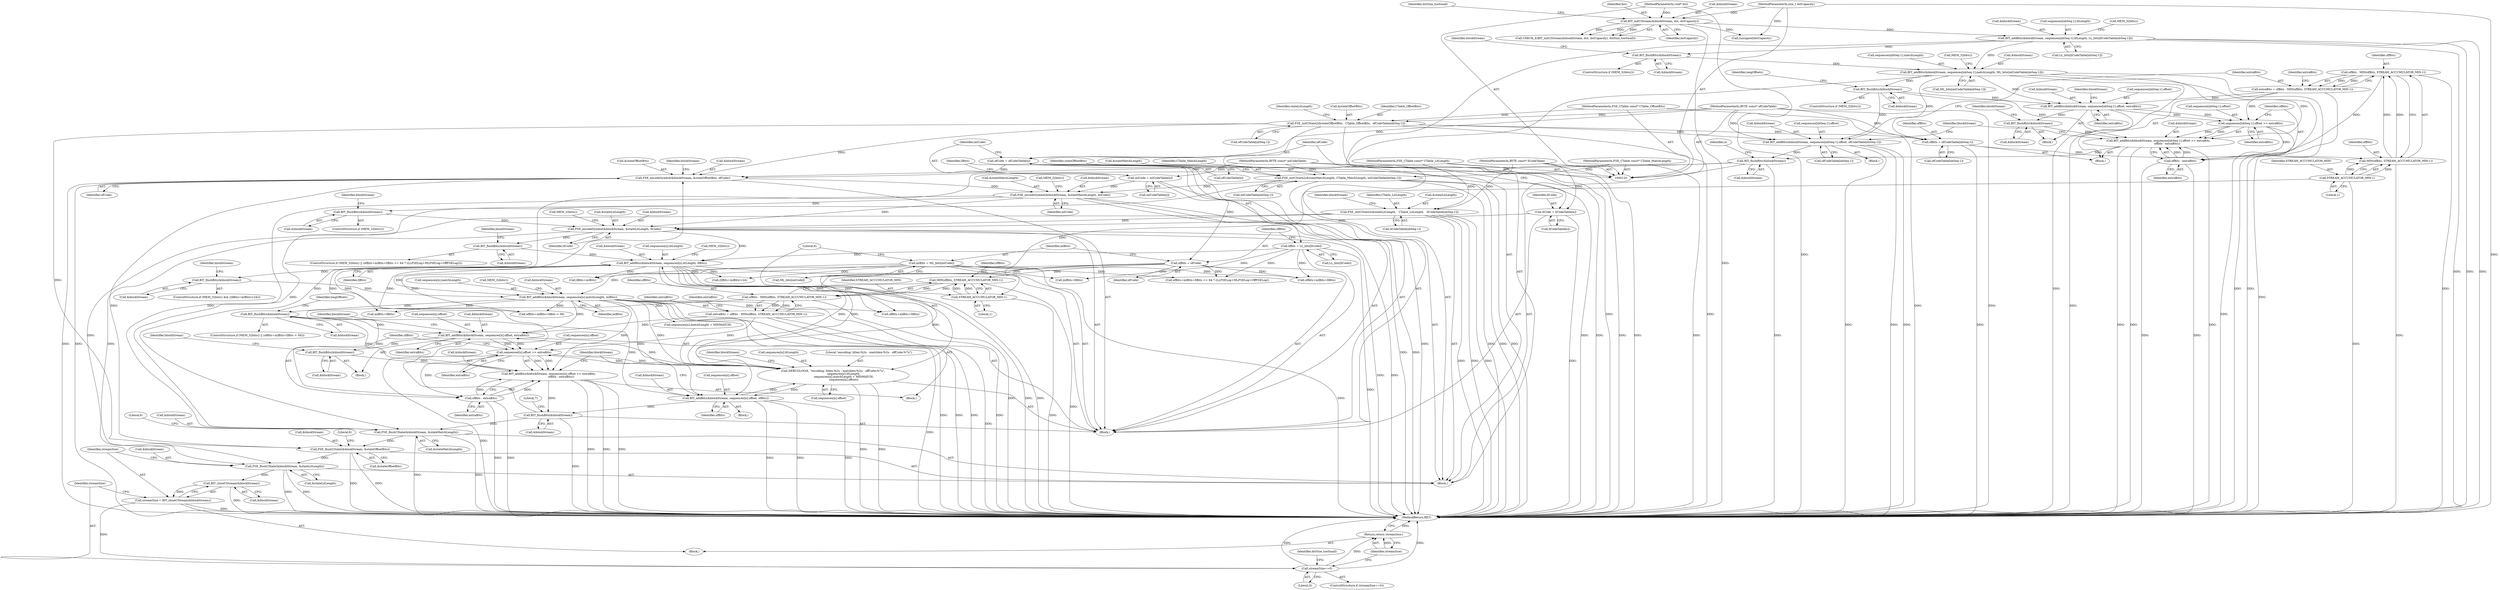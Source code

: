 digraph "0_zstd_3e5cdf1b6a85843e991d7d10f6a2567c15580da0_2@API" {
"1000561" [label="(Call,BIT_closeCStream(&blockStream))"];
"1000552" [label="(Call,FSE_flushCState(&blockStream, &stateLitLength))"];
"1000541" [label="(Call,FSE_flushCState(&blockStream, &stateOffsetBits))"];
"1000530" [label="(Call,FSE_flushCState(&blockStream, &stateMatchLength))"];
"1000300" [label="(Call,BIT_flushBits(&blockStream))"];
"1000285" [label="(Call,BIT_addBits(&blockStream, sequences[nbSeq-1].offset, ofCodeTable[nbSeq-1]))"];
"1000208" [label="(Call,BIT_addBits(&blockStream, sequences[nbSeq-1].matchLength, ML_bits[mlCodeTable[nbSeq-1]]))"];
"1000186" [label="(Call,BIT_addBits(&blockStream, sequences[nbSeq-1].litLength, LL_bits[llCodeTable[nbSeq-1]]))"];
"1000138" [label="(Call,BIT_initCStream(&blockStream, dst, dstCapacity))"];
"1000121" [label="(MethodParameterIn,void* dst)"];
"1000122" [label="(MethodParameterIn,size_t dstCapacity)"];
"1000205" [label="(Call,BIT_flushBits(&blockStream))"];
"1000227" [label="(Call,BIT_flushBits(&blockStream))"];
"1000168" [label="(Call,FSE_initCState2(&stateOffsetBits,  CTable_OffsetBits,  ofCodeTable[nbSeq-1]))"];
"1000125" [label="(MethodParameterIn,FSE_CTable const* CTable_OffsetBits)"];
"1000126" [label="(MethodParameterIn,BYTE const* ofCodeTable)"];
"1000268" [label="(Call,BIT_addBits(&blockStream, sequences[nbSeq-1].offset >> extraBits,\n                    ofBits - extraBits))"];
"1000265" [label="(Call,BIT_flushBits(&blockStream))"];
"1000254" [label="(Call,BIT_addBits(&blockStream, sequences[nbSeq-1].offset, extraBits))"];
"1000242" [label="(Call,extraBits = ofBits - MIN(ofBits, STREAM_ACCUMULATOR_MIN-1))"];
"1000244" [label="(Call,ofBits - MIN(ofBits, STREAM_ACCUMULATOR_MIN-1))"];
"1000246" [label="(Call,MIN(ofBits, STREAM_ACCUMULATOR_MIN-1))"];
"1000234" [label="(Call,ofBits = ofCodeTable[nbSeq-1])"];
"1000248" [label="(Call,STREAM_ACCUMULATOR_MIN-1)"];
"1000271" [label="(Call,sequences[nbSeq-1].offset >> extraBits)"];
"1000280" [label="(Call,ofBits - extraBits)"];
"1000509" [label="(Call,BIT_flushBits(&blockStream))"];
"1000485" [label="(Call,BIT_addBits(&blockStream, sequences[n].offset >> extraBits,\n                            ofBits - extraBits))"];
"1000454" [label="(Call,BIT_flushBits(&blockStream))"];
"1000435" [label="(Call,BIT_addBits(&blockStream, sequences[n].matchLength, mlBits))"];
"1000415" [label="(Call,BIT_addBits(&blockStream, sequences[n].litLength, llBits))"];
"1000388" [label="(Call,FSE_encodeSymbol(&blockStream, &stateLitLength, llCode))"];
"1000377" [label="(Call,FSE_encodeSymbol(&blockStream, &stateMatchLength, mlCode))"];
"1000371" [label="(Call,FSE_encodeSymbol(&blockStream, &stateOffsetBits, ofCode))"];
"1000324" [label="(Call,ofCode = ofCodeTable[n])"];
"1000159" [label="(Call,FSE_initCState2(&stateMatchLength, CTable_MatchLength, mlCodeTable[nbSeq-1]))"];
"1000123" [label="(MethodParameterIn,FSE_CTable const* CTable_MatchLength)"];
"1000124" [label="(MethodParameterIn,BYTE const* mlCodeTable)"];
"1000330" [label="(Call,mlCode = mlCodeTable[n])"];
"1000385" [label="(Call,BIT_flushBits(&blockStream))"];
"1000177" [label="(Call,FSE_initCState2(&stateLitLength,   CTable_LitLength,   llCodeTable[nbSeq-1]))"];
"1000127" [label="(MethodParameterIn,FSE_CTable const* CTable_LitLength)"];
"1000128" [label="(MethodParameterIn,BYTE const* llCodeTable)"];
"1000318" [label="(Call,llCode = llCodeTable[n])"];
"1000412" [label="(Call,BIT_flushBits(&blockStream))"];
"1000351" [label="(Call,DEBUGLOG(6, \"encoding: litlen:%2u - matchlen:%2u - offCode:%7u\",\n                        sequences[n].litLength,\n                        sequences[n].matchLength + MINMATCH,\n                        sequences[n].offset))"];
"1000488" [label="(Call,sequences[n].offset >> extraBits)"];
"1000473" [label="(Call,BIT_addBits(&blockStream, sequences[n].offset, extraBits))"];
"1000461" [label="(Call,extraBits = ofBits - MIN(ofBits, STREAM_ACCUMULATOR_MIN-1))"];
"1000463" [label="(Call,ofBits - MIN(ofBits, STREAM_ACCUMULATOR_MIN-1))"];
"1000465" [label="(Call,MIN(ofBits, STREAM_ACCUMULATOR_MIN-1))"];
"1000342" [label="(Call,ofBits = ofCode)"];
"1000467" [label="(Call,STREAM_ACCUMULATOR_MIN-1)"];
"1000500" [label="(Call,BIT_addBits(&blockStream, sequences[n].offset, ofBits))"];
"1000336" [label="(Call,llBits = LL_bits[llCode])"];
"1000432" [label="(Call,BIT_flushBits(&blockStream))"];
"1000346" [label="(Call,mlBits = ML_bits[mlCode])"];
"1000482" [label="(Call,BIT_flushBits(&blockStream))"];
"1000495" [label="(Call,ofBits - extraBits)"];
"1000559" [label="(Call,streamSize = BIT_closeCStream(&blockStream))"];
"1000565" [label="(Call,streamSize==0)"];
"1000571" [label="(Return,return streamSize;)"];
"1000285" [label="(Call,BIT_addBits(&blockStream, sequences[nbSeq-1].offset, ofCodeTable[nbSeq-1]))"];
"1000206" [label="(Call,&blockStream)"];
"1000347" [label="(Identifier,mlBits)"];
"1000389" [label="(Call,&blockStream)"];
"1000386" [label="(Call,&blockStream)"];
"1000378" [label="(Call,&blockStream)"];
"1000359" [label="(Call,sequences[n].matchLength + MINMATCH)"];
"1000560" [label="(Identifier,streamSize)"];
"1000555" [label="(Call,&stateLitLength)"];
"1000286" [label="(Call,&blockStream)"];
"1000244" [label="(Call,ofBits - MIN(ofBits, STREAM_ACCUMULATOR_MIN-1))"];
"1000139" [label="(Call,&blockStream)"];
"1000332" [label="(Call,mlCodeTable[n])"];
"1000177" [label="(Call,FSE_initCState2(&stateLitLength,   CTable_LitLength,   llCodeTable[nbSeq-1]))"];
"1000444" [label="(ControlStructure,if (MEM_32bits() || (ofBits+mlBits+llBits > 56)))"];
"1000254" [label="(Call,BIT_addBits(&blockStream, sequences[nbSeq-1].offset, extraBits))"];
"1000466" [label="(Identifier,ofBits)"];
"1000257" [label="(Call,sequences[nbSeq-1].offset)"];
"1000228" [label="(Call,&blockStream)"];
"1000231" [label="(Identifier,longOffsets)"];
"1000400" [label="(Call,mlBits+llBits)"];
"1000279" [label="(Identifier,extraBits)"];
"1000127" [label="(MethodParameterIn,FSE_CTable const* CTable_LitLength)"];
"1000235" [label="(Identifier,ofBits)"];
"1000171" [label="(Identifier,CTable_OffsetBits)"];
"1000467" [label="(Call,STREAM_ACCUMULATOR_MIN-1)"];
"1000567" [label="(Literal,0)"];
"1000503" [label="(Call,sequences[n].offset)"];
"1000269" [label="(Call,&blockStream)"];
"1000246" [label="(Call,MIN(ofBits, STREAM_ACCUMULATOR_MIN-1))"];
"1000428" [label="(Call,llBits+mlBits)"];
"1000488" [label="(Call,sequences[n].offset >> extraBits)"];
"1000255" [label="(Call,&blockStream)"];
"1000281" [label="(Identifier,ofBits)"];
"1000380" [label="(Call,&stateMatchLength)"];
"1000472" [label="(Block,)"];
"1000188" [label="(Identifier,blockStream)"];
"1000468" [label="(Identifier,STREAM_ACCUMULATOR_MIN)"];
"1000413" [label="(Call,&blockStream)"];
"1000143" [label="(Identifier,dstSize_tooSmall)"];
"1000324" [label="(Call,ofCode = ofCodeTable[n])"];
"1000433" [label="(Call,&blockStream)"];
"1000565" [label="(Call,streamSize==0)"];
"1000541" [label="(Call,FSE_flushCState(&blockStream, &stateOffsetBits))"];
"1000266" [label="(Call,&blockStream)"];
"1000205" [label="(Call,BIT_flushBits(&blockStream))"];
"1000489" [label="(Call,sequences[n].offset)"];
"1000159" [label="(Call,FSE_initCState2(&stateMatchLength, CTable_MatchLength, mlCodeTable[nbSeq-1]))"];
"1000396" [label="(Call,MEM_32bits())"];
"1000377" [label="(Call,FSE_encodeSymbol(&blockStream, &stateMatchLength, mlCode))"];
"1000288" [label="(Call,sequences[nbSeq-1].offset)"];
"1000208" [label="(Call,BIT_addBits(&blockStream, sequences[nbSeq-1].matchLength, ML_bits[mlCodeTable[nbSeq-1]]))"];
"1000384" [label="(Call,MEM_32bits())"];
"1000376" [label="(Identifier,ofCode)"];
"1000374" [label="(Call,&stateOffsetBits)"];
"1000557" [label="(Block,)"];
"1000536" [label="(Literal,6)"];
"1000196" [label="(Call,LL_bits[llCodeTable[nbSeq-1]])"];
"1000463" [label="(Call,ofBits - MIN(ofBits, STREAM_ACCUMULATOR_MIN-1))"];
"1000373" [label="(Identifier,blockStream)"];
"1000301" [label="(Call,&blockStream)"];
"1000511" [label="(Identifier,blockStream)"];
"1000461" [label="(Call,extraBits = ofBits - MIN(ofBits, STREAM_ACCUMULATOR_MIN-1))"];
"1000385" [label="(Call,BIT_flushBits(&blockStream))"];
"1000218" [label="(Call,ML_bits[mlCodeTable[nbSeq-1]])"];
"1000432" [label="(Call,BIT_flushBits(&blockStream))"];
"1000448" [label="(Call,ofBits+mlBits+llBits)"];
"1000172" [label="(Call,ofCodeTable[nbSeq-1])"];
"1000450" [label="(Call,mlBits+llBits)"];
"1000330" [label="(Call,mlCode = mlCodeTable[n])"];
"1000302" [label="(Identifier,blockStream)"];
"1000156" [label="(Call,(unsigned)dstCapacity)"];
"1000544" [label="(Call,&stateOffsetBits)"];
"1000204" [label="(Call,MEM_32bits())"];
"1000170" [label="(Identifier,stateOffsetBits)"];
"1000236" [label="(Call,ofCodeTable[nbSeq-1])"];
"1000137" [label="(Call,CHECK_E(BIT_initCStream(&blockStream, dst, dstCapacity), dstSize_tooSmall))"];
"1000336" [label="(Call,llBits = LL_bits[llCode])"];
"1000264" [label="(Identifier,extraBits)"];
"1000469" [label="(Literal,1)"];
"1000348" [label="(Call,ML_bits[mlCode])"];
"1000531" [label="(Call,&blockStream)"];
"1000510" [label="(Call,&blockStream)"];
"1000121" [label="(MethodParameterIn,void* dst)"];
"1000486" [label="(Call,&blockStream)"];
"1000447" [label="(Call,ofBits+mlBits+llBits > 56)"];
"1000132" [label="(Block,)"];
"1000300" [label="(Call,BIT_flushBits(&blockStream))"];
"1000211" [label="(Call,sequences[nbSeq-1].matchLength)"];
"1000180" [label="(Identifier,CTable_LitLength)"];
"1000418" [label="(Call,sequences[n].litLength)"];
"1000141" [label="(Identifier,dst)"];
"1000250" [label="(Literal,1)"];
"1000485" [label="(Call,BIT_addBits(&blockStream, sequences[n].offset >> extraBits,\n                            ofBits - extraBits))"];
"1000412" [label="(Call,BIT_flushBits(&blockStream))"];
"1000168" [label="(Call,FSE_initCState2(&stateOffsetBits,  CTable_OffsetBits,  ofCodeTable[nbSeq-1]))"];
"1000245" [label="(Identifier,ofBits)"];
"1000495" [label="(Call,ofBits - extraBits)"];
"1000382" [label="(Identifier,mlCode)"];
"1000513" [label="(Literal,7)"];
"1000487" [label="(Identifier,blockStream)"];
"1000390" [label="(Identifier,blockStream)"];
"1000459" [label="(Block,)"];
"1000122" [label="(MethodParameterIn,size_t dstCapacity)"];
"1000354" [label="(Call,sequences[n].litLength)"];
"1000427" [label="(Call,(llBits+mlBits)>24)"];
"1000397" [label="(Call,ofBits+mlBits+llBits >= 64-7-(LLFSELog+MLFSELog+OffFSELog))"];
"1000179" [label="(Identifier,stateLitLength)"];
"1000343" [label="(Identifier,ofBits)"];
"1000265" [label="(Call,BIT_flushBits(&blockStream))"];
"1000415" [label="(Call,BIT_addBits(&blockStream, sequences[n].litLength, llBits))"];
"1000331" [label="(Identifier,mlCode)"];
"1000553" [label="(Call,&blockStream)"];
"1000464" [label="(Identifier,ofBits)"];
"1000271" [label="(Call,sequences[nbSeq-1].offset >> extraBits)"];
"1000496" [label="(Identifier,ofBits)"];
"1000497" [label="(Identifier,extraBits)"];
"1000307" [label="(Identifier,n)"];
"1000446" [label="(Call,MEM_32bits())"];
"1000344" [label="(Identifier,ofCode)"];
"1000284" [label="(Block,)"];
"1000248" [label="(Call,STREAM_ACCUMULATOR_MIN-1)"];
"1000508" [label="(Identifier,ofBits)"];
"1000533" [label="(Call,&stateMatchLength)"];
"1000436" [label="(Call,&blockStream)"];
"1000559" [label="(Call,streamSize = BIT_closeCStream(&blockStream))"];
"1000226" [label="(Call,MEM_32bits())"];
"1000481" [label="(Identifier,extraBits)"];
"1000484" [label="(Identifier,blockStream)"];
"1000398" [label="(Call,ofBits+mlBits+llBits)"];
"1000435" [label="(Call,BIT_addBits(&blockStream, sequences[n].matchLength, mlBits))"];
"1000319" [label="(Identifier,llCode)"];
"1000203" [label="(ControlStructure,if (MEM_32bits()))"];
"1000232" [label="(Block,)"];
"1000443" [label="(Identifier,mlBits)"];
"1000337" [label="(Identifier,llBits)"];
"1000225" [label="(ControlStructure,if (MEM_32bits()))"];
"1000499" [label="(Block,)"];
"1000187" [label="(Call,&blockStream)"];
"1000391" [label="(Call,&stateLitLength)"];
"1000267" [label="(Identifier,blockStream)"];
"1000280" [label="(Call,ofBits - extraBits)"];
"1000316" [label="(Block,)"];
"1000270" [label="(Identifier,blockStream)"];
"1000123" [label="(MethodParameterIn,FSE_CTable const* CTable_MatchLength)"];
"1000272" [label="(Call,sequences[nbSeq-1].offset)"];
"1000160" [label="(Call,&stateMatchLength)"];
"1000189" [label="(Call,sequences[nbSeq-1].litLength)"];
"1000247" [label="(Identifier,ofBits)"];
"1000169" [label="(Call,&stateOffsetBits)"];
"1000325" [label="(Identifier,ofCode)"];
"1000242" [label="(Call,extraBits = ofBits - MIN(ofBits, STREAM_ACCUMULATOR_MIN-1))"];
"1000366" [label="(Call,sequences[n].offset)"];
"1000501" [label="(Call,&blockStream)"];
"1000383" [label="(ControlStructure,if (MEM_32bits()))"];
"1000552" [label="(Call,FSE_flushCState(&blockStream, &stateLitLength))"];
"1000424" [label="(ControlStructure,if (MEM_32bits() && ((llBits+mlBits)>24)))"];
"1000138" [label="(Call,BIT_initCStream(&blockStream, dst, dstCapacity))"];
"1000438" [label="(Call,sequences[n].matchLength)"];
"1000126" [label="(MethodParameterIn,BYTE const* ofCodeTable)"];
"1000268" [label="(Call,BIT_addBits(&blockStream, sequences[nbSeq-1].offset >> extraBits,\n                    ofBits - extraBits))"];
"1000252" [label="(Identifier,extraBits)"];
"1000282" [label="(Identifier,extraBits)"];
"1000494" [label="(Identifier,extraBits)"];
"1000458" [label="(Identifier,longOffsets)"];
"1000462" [label="(Identifier,extraBits)"];
"1000186" [label="(Call,BIT_addBits(&blockStream, sequences[nbSeq-1].litLength, LL_bits[llCodeTable[nbSeq-1]]))"];
"1000542" [label="(Call,&blockStream)"];
"1000547" [label="(Literal,6)"];
"1000379" [label="(Identifier,blockStream)"];
"1000509" [label="(Call,BIT_flushBits(&blockStream))"];
"1000210" [label="(Identifier,blockStream)"];
"1000465" [label="(Call,MIN(ofBits, STREAM_ACCUMULATOR_MIN-1))"];
"1000353" [label="(Literal,\"encoding: litlen:%2u - matchlen:%2u - offCode:%7u\")"];
"1000371" [label="(Call,FSE_encodeSymbol(&blockStream, &stateOffsetBits, ofCode))"];
"1000125" [label="(MethodParameterIn,FSE_CTable const* CTable_OffsetBits)"];
"1000561" [label="(Call,BIT_closeCStream(&blockStream))"];
"1000564" [label="(ControlStructure,if (streamSize==0))"];
"1000163" [label="(Call,mlCodeTable[nbSeq-1])"];
"1000454" [label="(Call,BIT_flushBits(&blockStream))"];
"1000417" [label="(Identifier,blockStream)"];
"1000338" [label="(Call,LL_bits[llCode])"];
"1000393" [label="(Identifier,llCode)"];
"1000124" [label="(MethodParameterIn,BYTE const* mlCodeTable)"];
"1000562" [label="(Call,&blockStream)"];
"1000209" [label="(Call,&blockStream)"];
"1000423" [label="(Identifier,llBits)"];
"1000476" [label="(Call,sequences[n].offset)"];
"1000372" [label="(Call,&blockStream)"];
"1000426" [label="(Call,MEM_32bits())"];
"1000437" [label="(Identifier,blockStream)"];
"1000570" [label="(Identifier,dstSize_tooSmall)"];
"1000530" [label="(Call,FSE_flushCState(&blockStream, &stateMatchLength))"];
"1000572" [label="(Identifier,streamSize)"];
"1000234" [label="(Call,ofBits = ofCodeTable[nbSeq-1])"];
"1000320" [label="(Call,llCodeTable[n])"];
"1000482" [label="(Call,BIT_flushBits(&blockStream))"];
"1000128" [label="(MethodParameterIn,BYTE const* llCodeTable)"];
"1000142" [label="(Identifier,dstCapacity)"];
"1000473" [label="(Call,BIT_addBits(&blockStream, sequences[n].offset, extraBits))"];
"1000483" [label="(Call,&blockStream)"];
"1000342" [label="(Call,ofBits = ofCode)"];
"1000181" [label="(Call,llCodeTable[nbSeq-1])"];
"1000346" [label="(Call,mlBits = ML_bits[mlCode])"];
"1000566" [label="(Identifier,streamSize)"];
"1000571" [label="(Return,return streamSize;)"];
"1000243" [label="(Identifier,extraBits)"];
"1000326" [label="(Call,ofCodeTable[n])"];
"1000388" [label="(Call,FSE_encodeSymbol(&blockStream, &stateLitLength, llCode))"];
"1000394" [label="(ControlStructure,if (MEM_32bits() || (ofBits+mlBits+llBits >= 64-7-(LLFSELog+MLFSELog+OffFSELog))))"];
"1000227" [label="(Call,BIT_flushBits(&blockStream))"];
"1000351" [label="(Call,DEBUGLOG(6, \"encoding: litlen:%2u - matchlen:%2u - offCode:%7u\",\n                        sequences[n].litLength,\n                        sequences[n].matchLength + MINMATCH,\n                        sequences[n].offset))"];
"1000162" [label="(Identifier,CTable_MatchLength)"];
"1000416" [label="(Call,&blockStream)"];
"1000295" [label="(Call,ofCodeTable[nbSeq-1])"];
"1000573" [label="(MethodReturn,RET)"];
"1000500" [label="(Call,BIT_addBits(&blockStream, sequences[n].offset, ofBits))"];
"1000253" [label="(Block,)"];
"1000471" [label="(Identifier,extraBits)"];
"1000318" [label="(Call,llCode = llCodeTable[n])"];
"1000178" [label="(Call,&stateLitLength)"];
"1000455" [label="(Call,&blockStream)"];
"1000474" [label="(Call,&blockStream)"];
"1000352" [label="(Literal,6)"];
"1000249" [label="(Identifier,STREAM_ACCUMULATOR_MIN)"];
"1000561" -> "1000559"  [label="AST: "];
"1000561" -> "1000562"  [label="CFG: "];
"1000562" -> "1000561"  [label="AST: "];
"1000559" -> "1000561"  [label="CFG: "];
"1000561" -> "1000573"  [label="DDG: "];
"1000561" -> "1000559"  [label="DDG: "];
"1000552" -> "1000561"  [label="DDG: "];
"1000552" -> "1000132"  [label="AST: "];
"1000552" -> "1000555"  [label="CFG: "];
"1000553" -> "1000552"  [label="AST: "];
"1000555" -> "1000552"  [label="AST: "];
"1000560" -> "1000552"  [label="CFG: "];
"1000552" -> "1000573"  [label="DDG: "];
"1000552" -> "1000573"  [label="DDG: "];
"1000541" -> "1000552"  [label="DDG: "];
"1000177" -> "1000552"  [label="DDG: "];
"1000388" -> "1000552"  [label="DDG: "];
"1000541" -> "1000132"  [label="AST: "];
"1000541" -> "1000544"  [label="CFG: "];
"1000542" -> "1000541"  [label="AST: "];
"1000544" -> "1000541"  [label="AST: "];
"1000547" -> "1000541"  [label="CFG: "];
"1000541" -> "1000573"  [label="DDG: "];
"1000541" -> "1000573"  [label="DDG: "];
"1000530" -> "1000541"  [label="DDG: "];
"1000168" -> "1000541"  [label="DDG: "];
"1000371" -> "1000541"  [label="DDG: "];
"1000530" -> "1000132"  [label="AST: "];
"1000530" -> "1000533"  [label="CFG: "];
"1000531" -> "1000530"  [label="AST: "];
"1000533" -> "1000530"  [label="AST: "];
"1000536" -> "1000530"  [label="CFG: "];
"1000530" -> "1000573"  [label="DDG: "];
"1000530" -> "1000573"  [label="DDG: "];
"1000300" -> "1000530"  [label="DDG: "];
"1000509" -> "1000530"  [label="DDG: "];
"1000159" -> "1000530"  [label="DDG: "];
"1000377" -> "1000530"  [label="DDG: "];
"1000300" -> "1000132"  [label="AST: "];
"1000300" -> "1000301"  [label="CFG: "];
"1000301" -> "1000300"  [label="AST: "];
"1000307" -> "1000300"  [label="CFG: "];
"1000300" -> "1000573"  [label="DDG: "];
"1000285" -> "1000300"  [label="DDG: "];
"1000268" -> "1000300"  [label="DDG: "];
"1000300" -> "1000371"  [label="DDG: "];
"1000285" -> "1000284"  [label="AST: "];
"1000285" -> "1000295"  [label="CFG: "];
"1000286" -> "1000285"  [label="AST: "];
"1000288" -> "1000285"  [label="AST: "];
"1000295" -> "1000285"  [label="AST: "];
"1000302" -> "1000285"  [label="CFG: "];
"1000285" -> "1000573"  [label="DDG: "];
"1000285" -> "1000573"  [label="DDG: "];
"1000285" -> "1000573"  [label="DDG: "];
"1000208" -> "1000285"  [label="DDG: "];
"1000227" -> "1000285"  [label="DDG: "];
"1000168" -> "1000285"  [label="DDG: "];
"1000126" -> "1000285"  [label="DDG: "];
"1000208" -> "1000132"  [label="AST: "];
"1000208" -> "1000218"  [label="CFG: "];
"1000209" -> "1000208"  [label="AST: "];
"1000211" -> "1000208"  [label="AST: "];
"1000218" -> "1000208"  [label="AST: "];
"1000226" -> "1000208"  [label="CFG: "];
"1000208" -> "1000573"  [label="DDG: "];
"1000208" -> "1000573"  [label="DDG: "];
"1000208" -> "1000573"  [label="DDG: "];
"1000186" -> "1000208"  [label="DDG: "];
"1000205" -> "1000208"  [label="DDG: "];
"1000208" -> "1000227"  [label="DDG: "];
"1000208" -> "1000254"  [label="DDG: "];
"1000208" -> "1000268"  [label="DDG: "];
"1000186" -> "1000132"  [label="AST: "];
"1000186" -> "1000196"  [label="CFG: "];
"1000187" -> "1000186"  [label="AST: "];
"1000189" -> "1000186"  [label="AST: "];
"1000196" -> "1000186"  [label="AST: "];
"1000204" -> "1000186"  [label="CFG: "];
"1000186" -> "1000573"  [label="DDG: "];
"1000186" -> "1000573"  [label="DDG: "];
"1000186" -> "1000573"  [label="DDG: "];
"1000138" -> "1000186"  [label="DDG: "];
"1000186" -> "1000205"  [label="DDG: "];
"1000138" -> "1000137"  [label="AST: "];
"1000138" -> "1000142"  [label="CFG: "];
"1000139" -> "1000138"  [label="AST: "];
"1000141" -> "1000138"  [label="AST: "];
"1000142" -> "1000138"  [label="AST: "];
"1000143" -> "1000138"  [label="CFG: "];
"1000138" -> "1000573"  [label="DDG: "];
"1000138" -> "1000137"  [label="DDG: "];
"1000138" -> "1000137"  [label="DDG: "];
"1000138" -> "1000137"  [label="DDG: "];
"1000121" -> "1000138"  [label="DDG: "];
"1000122" -> "1000138"  [label="DDG: "];
"1000138" -> "1000156"  [label="DDG: "];
"1000121" -> "1000120"  [label="AST: "];
"1000121" -> "1000573"  [label="DDG: "];
"1000122" -> "1000120"  [label="AST: "];
"1000122" -> "1000573"  [label="DDG: "];
"1000122" -> "1000156"  [label="DDG: "];
"1000205" -> "1000203"  [label="AST: "];
"1000205" -> "1000206"  [label="CFG: "];
"1000206" -> "1000205"  [label="AST: "];
"1000210" -> "1000205"  [label="CFG: "];
"1000227" -> "1000225"  [label="AST: "];
"1000227" -> "1000228"  [label="CFG: "];
"1000228" -> "1000227"  [label="AST: "];
"1000231" -> "1000227"  [label="CFG: "];
"1000227" -> "1000254"  [label="DDG: "];
"1000227" -> "1000268"  [label="DDG: "];
"1000168" -> "1000132"  [label="AST: "];
"1000168" -> "1000172"  [label="CFG: "];
"1000169" -> "1000168"  [label="AST: "];
"1000171" -> "1000168"  [label="AST: "];
"1000172" -> "1000168"  [label="AST: "];
"1000179" -> "1000168"  [label="CFG: "];
"1000168" -> "1000573"  [label="DDG: "];
"1000168" -> "1000573"  [label="DDG: "];
"1000125" -> "1000168"  [label="DDG: "];
"1000126" -> "1000168"  [label="DDG: "];
"1000168" -> "1000234"  [label="DDG: "];
"1000168" -> "1000371"  [label="DDG: "];
"1000125" -> "1000120"  [label="AST: "];
"1000125" -> "1000573"  [label="DDG: "];
"1000126" -> "1000120"  [label="AST: "];
"1000126" -> "1000573"  [label="DDG: "];
"1000126" -> "1000234"  [label="DDG: "];
"1000126" -> "1000324"  [label="DDG: "];
"1000268" -> "1000232"  [label="AST: "];
"1000268" -> "1000280"  [label="CFG: "];
"1000269" -> "1000268"  [label="AST: "];
"1000271" -> "1000268"  [label="AST: "];
"1000280" -> "1000268"  [label="AST: "];
"1000302" -> "1000268"  [label="CFG: "];
"1000268" -> "1000573"  [label="DDG: "];
"1000268" -> "1000573"  [label="DDG: "];
"1000268" -> "1000573"  [label="DDG: "];
"1000265" -> "1000268"  [label="DDG: "];
"1000271" -> "1000268"  [label="DDG: "];
"1000271" -> "1000268"  [label="DDG: "];
"1000280" -> "1000268"  [label="DDG: "];
"1000280" -> "1000268"  [label="DDG: "];
"1000265" -> "1000253"  [label="AST: "];
"1000265" -> "1000266"  [label="CFG: "];
"1000266" -> "1000265"  [label="AST: "];
"1000270" -> "1000265"  [label="CFG: "];
"1000254" -> "1000265"  [label="DDG: "];
"1000254" -> "1000253"  [label="AST: "];
"1000254" -> "1000264"  [label="CFG: "];
"1000255" -> "1000254"  [label="AST: "];
"1000257" -> "1000254"  [label="AST: "];
"1000264" -> "1000254"  [label="AST: "];
"1000267" -> "1000254"  [label="CFG: "];
"1000254" -> "1000573"  [label="DDG: "];
"1000242" -> "1000254"  [label="DDG: "];
"1000254" -> "1000271"  [label="DDG: "];
"1000254" -> "1000271"  [label="DDG: "];
"1000242" -> "1000232"  [label="AST: "];
"1000242" -> "1000244"  [label="CFG: "];
"1000243" -> "1000242"  [label="AST: "];
"1000244" -> "1000242"  [label="AST: "];
"1000252" -> "1000242"  [label="CFG: "];
"1000242" -> "1000573"  [label="DDG: "];
"1000244" -> "1000242"  [label="DDG: "];
"1000244" -> "1000242"  [label="DDG: "];
"1000242" -> "1000271"  [label="DDG: "];
"1000244" -> "1000246"  [label="CFG: "];
"1000245" -> "1000244"  [label="AST: "];
"1000246" -> "1000244"  [label="AST: "];
"1000244" -> "1000573"  [label="DDG: "];
"1000246" -> "1000244"  [label="DDG: "];
"1000246" -> "1000244"  [label="DDG: "];
"1000244" -> "1000280"  [label="DDG: "];
"1000246" -> "1000248"  [label="CFG: "];
"1000247" -> "1000246"  [label="AST: "];
"1000248" -> "1000246"  [label="AST: "];
"1000246" -> "1000573"  [label="DDG: "];
"1000234" -> "1000246"  [label="DDG: "];
"1000248" -> "1000246"  [label="DDG: "];
"1000248" -> "1000246"  [label="DDG: "];
"1000234" -> "1000232"  [label="AST: "];
"1000234" -> "1000236"  [label="CFG: "];
"1000235" -> "1000234"  [label="AST: "];
"1000236" -> "1000234"  [label="AST: "];
"1000243" -> "1000234"  [label="CFG: "];
"1000234" -> "1000573"  [label="DDG: "];
"1000248" -> "1000250"  [label="CFG: "];
"1000249" -> "1000248"  [label="AST: "];
"1000250" -> "1000248"  [label="AST: "];
"1000248" -> "1000573"  [label="DDG: "];
"1000248" -> "1000467"  [label="DDG: "];
"1000271" -> "1000279"  [label="CFG: "];
"1000272" -> "1000271"  [label="AST: "];
"1000279" -> "1000271"  [label="AST: "];
"1000281" -> "1000271"  [label="CFG: "];
"1000271" -> "1000573"  [label="DDG: "];
"1000271" -> "1000280"  [label="DDG: "];
"1000280" -> "1000282"  [label="CFG: "];
"1000281" -> "1000280"  [label="AST: "];
"1000282" -> "1000280"  [label="AST: "];
"1000280" -> "1000573"  [label="DDG: "];
"1000280" -> "1000573"  [label="DDG: "];
"1000509" -> "1000316"  [label="AST: "];
"1000509" -> "1000510"  [label="CFG: "];
"1000510" -> "1000509"  [label="AST: "];
"1000513" -> "1000509"  [label="CFG: "];
"1000509" -> "1000573"  [label="DDG: "];
"1000509" -> "1000371"  [label="DDG: "];
"1000485" -> "1000509"  [label="DDG: "];
"1000500" -> "1000509"  [label="DDG: "];
"1000485" -> "1000459"  [label="AST: "];
"1000485" -> "1000495"  [label="CFG: "];
"1000486" -> "1000485"  [label="AST: "];
"1000488" -> "1000485"  [label="AST: "];
"1000495" -> "1000485"  [label="AST: "];
"1000511" -> "1000485"  [label="CFG: "];
"1000485" -> "1000573"  [label="DDG: "];
"1000485" -> "1000573"  [label="DDG: "];
"1000485" -> "1000573"  [label="DDG: "];
"1000454" -> "1000485"  [label="DDG: "];
"1000435" -> "1000485"  [label="DDG: "];
"1000482" -> "1000485"  [label="DDG: "];
"1000488" -> "1000485"  [label="DDG: "];
"1000488" -> "1000485"  [label="DDG: "];
"1000495" -> "1000485"  [label="DDG: "];
"1000495" -> "1000485"  [label="DDG: "];
"1000454" -> "1000444"  [label="AST: "];
"1000454" -> "1000455"  [label="CFG: "];
"1000455" -> "1000454"  [label="AST: "];
"1000458" -> "1000454"  [label="CFG: "];
"1000435" -> "1000454"  [label="DDG: "];
"1000454" -> "1000473"  [label="DDG: "];
"1000454" -> "1000500"  [label="DDG: "];
"1000435" -> "1000316"  [label="AST: "];
"1000435" -> "1000443"  [label="CFG: "];
"1000436" -> "1000435"  [label="AST: "];
"1000438" -> "1000435"  [label="AST: "];
"1000443" -> "1000435"  [label="AST: "];
"1000446" -> "1000435"  [label="CFG: "];
"1000435" -> "1000573"  [label="DDG: "];
"1000435" -> "1000573"  [label="DDG: "];
"1000435" -> "1000573"  [label="DDG: "];
"1000435" -> "1000351"  [label="DDG: "];
"1000435" -> "1000359"  [label="DDG: "];
"1000415" -> "1000435"  [label="DDG: "];
"1000432" -> "1000435"  [label="DDG: "];
"1000346" -> "1000435"  [label="DDG: "];
"1000435" -> "1000447"  [label="DDG: "];
"1000435" -> "1000448"  [label="DDG: "];
"1000435" -> "1000450"  [label="DDG: "];
"1000435" -> "1000473"  [label="DDG: "];
"1000435" -> "1000500"  [label="DDG: "];
"1000415" -> "1000316"  [label="AST: "];
"1000415" -> "1000423"  [label="CFG: "];
"1000416" -> "1000415"  [label="AST: "];
"1000418" -> "1000415"  [label="AST: "];
"1000423" -> "1000415"  [label="AST: "];
"1000426" -> "1000415"  [label="CFG: "];
"1000415" -> "1000573"  [label="DDG: "];
"1000415" -> "1000573"  [label="DDG: "];
"1000415" -> "1000573"  [label="DDG: "];
"1000415" -> "1000351"  [label="DDG: "];
"1000388" -> "1000415"  [label="DDG: "];
"1000412" -> "1000415"  [label="DDG: "];
"1000351" -> "1000415"  [label="DDG: "];
"1000336" -> "1000415"  [label="DDG: "];
"1000415" -> "1000427"  [label="DDG: "];
"1000415" -> "1000428"  [label="DDG: "];
"1000415" -> "1000432"  [label="DDG: "];
"1000415" -> "1000447"  [label="DDG: "];
"1000415" -> "1000448"  [label="DDG: "];
"1000415" -> "1000450"  [label="DDG: "];
"1000388" -> "1000316"  [label="AST: "];
"1000388" -> "1000393"  [label="CFG: "];
"1000389" -> "1000388"  [label="AST: "];
"1000391" -> "1000388"  [label="AST: "];
"1000393" -> "1000388"  [label="AST: "];
"1000396" -> "1000388"  [label="CFG: "];
"1000388" -> "1000573"  [label="DDG: "];
"1000388" -> "1000573"  [label="DDG: "];
"1000377" -> "1000388"  [label="DDG: "];
"1000385" -> "1000388"  [label="DDG: "];
"1000177" -> "1000388"  [label="DDG: "];
"1000318" -> "1000388"  [label="DDG: "];
"1000388" -> "1000412"  [label="DDG: "];
"1000377" -> "1000316"  [label="AST: "];
"1000377" -> "1000382"  [label="CFG: "];
"1000378" -> "1000377"  [label="AST: "];
"1000380" -> "1000377"  [label="AST: "];
"1000382" -> "1000377"  [label="AST: "];
"1000384" -> "1000377"  [label="CFG: "];
"1000377" -> "1000573"  [label="DDG: "];
"1000377" -> "1000573"  [label="DDG: "];
"1000371" -> "1000377"  [label="DDG: "];
"1000159" -> "1000377"  [label="DDG: "];
"1000330" -> "1000377"  [label="DDG: "];
"1000377" -> "1000385"  [label="DDG: "];
"1000371" -> "1000316"  [label="AST: "];
"1000371" -> "1000376"  [label="CFG: "];
"1000372" -> "1000371"  [label="AST: "];
"1000374" -> "1000371"  [label="AST: "];
"1000376" -> "1000371"  [label="AST: "];
"1000379" -> "1000371"  [label="CFG: "];
"1000371" -> "1000573"  [label="DDG: "];
"1000371" -> "1000573"  [label="DDG: "];
"1000324" -> "1000371"  [label="DDG: "];
"1000324" -> "1000316"  [label="AST: "];
"1000324" -> "1000326"  [label="CFG: "];
"1000325" -> "1000324"  [label="AST: "];
"1000326" -> "1000324"  [label="AST: "];
"1000331" -> "1000324"  [label="CFG: "];
"1000324" -> "1000573"  [label="DDG: "];
"1000324" -> "1000342"  [label="DDG: "];
"1000159" -> "1000132"  [label="AST: "];
"1000159" -> "1000163"  [label="CFG: "];
"1000160" -> "1000159"  [label="AST: "];
"1000162" -> "1000159"  [label="AST: "];
"1000163" -> "1000159"  [label="AST: "];
"1000170" -> "1000159"  [label="CFG: "];
"1000159" -> "1000573"  [label="DDG: "];
"1000159" -> "1000573"  [label="DDG: "];
"1000159" -> "1000573"  [label="DDG: "];
"1000123" -> "1000159"  [label="DDG: "];
"1000124" -> "1000159"  [label="DDG: "];
"1000123" -> "1000120"  [label="AST: "];
"1000123" -> "1000573"  [label="DDG: "];
"1000124" -> "1000120"  [label="AST: "];
"1000124" -> "1000573"  [label="DDG: "];
"1000124" -> "1000330"  [label="DDG: "];
"1000330" -> "1000316"  [label="AST: "];
"1000330" -> "1000332"  [label="CFG: "];
"1000331" -> "1000330"  [label="AST: "];
"1000332" -> "1000330"  [label="AST: "];
"1000337" -> "1000330"  [label="CFG: "];
"1000330" -> "1000573"  [label="DDG: "];
"1000385" -> "1000383"  [label="AST: "];
"1000385" -> "1000386"  [label="CFG: "];
"1000386" -> "1000385"  [label="AST: "];
"1000390" -> "1000385"  [label="CFG: "];
"1000177" -> "1000132"  [label="AST: "];
"1000177" -> "1000181"  [label="CFG: "];
"1000178" -> "1000177"  [label="AST: "];
"1000180" -> "1000177"  [label="AST: "];
"1000181" -> "1000177"  [label="AST: "];
"1000188" -> "1000177"  [label="CFG: "];
"1000177" -> "1000573"  [label="DDG: "];
"1000177" -> "1000573"  [label="DDG: "];
"1000177" -> "1000573"  [label="DDG: "];
"1000127" -> "1000177"  [label="DDG: "];
"1000128" -> "1000177"  [label="DDG: "];
"1000127" -> "1000120"  [label="AST: "];
"1000127" -> "1000573"  [label="DDG: "];
"1000128" -> "1000120"  [label="AST: "];
"1000128" -> "1000573"  [label="DDG: "];
"1000128" -> "1000318"  [label="DDG: "];
"1000318" -> "1000316"  [label="AST: "];
"1000318" -> "1000320"  [label="CFG: "];
"1000319" -> "1000318"  [label="AST: "];
"1000320" -> "1000318"  [label="AST: "];
"1000325" -> "1000318"  [label="CFG: "];
"1000318" -> "1000573"  [label="DDG: "];
"1000412" -> "1000394"  [label="AST: "];
"1000412" -> "1000413"  [label="CFG: "];
"1000413" -> "1000412"  [label="AST: "];
"1000417" -> "1000412"  [label="CFG: "];
"1000351" -> "1000316"  [label="AST: "];
"1000351" -> "1000366"  [label="CFG: "];
"1000352" -> "1000351"  [label="AST: "];
"1000353" -> "1000351"  [label="AST: "];
"1000354" -> "1000351"  [label="AST: "];
"1000359" -> "1000351"  [label="AST: "];
"1000366" -> "1000351"  [label="AST: "];
"1000373" -> "1000351"  [label="CFG: "];
"1000351" -> "1000573"  [label="DDG: "];
"1000351" -> "1000573"  [label="DDG: "];
"1000488" -> "1000351"  [label="DDG: "];
"1000500" -> "1000351"  [label="DDG: "];
"1000351" -> "1000473"  [label="DDG: "];
"1000351" -> "1000488"  [label="DDG: "];
"1000351" -> "1000500"  [label="DDG: "];
"1000488" -> "1000494"  [label="CFG: "];
"1000489" -> "1000488"  [label="AST: "];
"1000494" -> "1000488"  [label="AST: "];
"1000496" -> "1000488"  [label="CFG: "];
"1000488" -> "1000573"  [label="DDG: "];
"1000473" -> "1000488"  [label="DDG: "];
"1000473" -> "1000488"  [label="DDG: "];
"1000461" -> "1000488"  [label="DDG: "];
"1000488" -> "1000495"  [label="DDG: "];
"1000473" -> "1000472"  [label="AST: "];
"1000473" -> "1000481"  [label="CFG: "];
"1000474" -> "1000473"  [label="AST: "];
"1000476" -> "1000473"  [label="AST: "];
"1000481" -> "1000473"  [label="AST: "];
"1000484" -> "1000473"  [label="CFG: "];
"1000473" -> "1000573"  [label="DDG: "];
"1000461" -> "1000473"  [label="DDG: "];
"1000473" -> "1000482"  [label="DDG: "];
"1000461" -> "1000459"  [label="AST: "];
"1000461" -> "1000463"  [label="CFG: "];
"1000462" -> "1000461"  [label="AST: "];
"1000463" -> "1000461"  [label="AST: "];
"1000471" -> "1000461"  [label="CFG: "];
"1000461" -> "1000573"  [label="DDG: "];
"1000463" -> "1000461"  [label="DDG: "];
"1000463" -> "1000461"  [label="DDG: "];
"1000463" -> "1000465"  [label="CFG: "];
"1000464" -> "1000463"  [label="AST: "];
"1000465" -> "1000463"  [label="AST: "];
"1000463" -> "1000573"  [label="DDG: "];
"1000465" -> "1000463"  [label="DDG: "];
"1000465" -> "1000463"  [label="DDG: "];
"1000463" -> "1000495"  [label="DDG: "];
"1000465" -> "1000467"  [label="CFG: "];
"1000466" -> "1000465"  [label="AST: "];
"1000467" -> "1000465"  [label="AST: "];
"1000465" -> "1000573"  [label="DDG: "];
"1000342" -> "1000465"  [label="DDG: "];
"1000467" -> "1000465"  [label="DDG: "];
"1000467" -> "1000465"  [label="DDG: "];
"1000342" -> "1000316"  [label="AST: "];
"1000342" -> "1000344"  [label="CFG: "];
"1000343" -> "1000342"  [label="AST: "];
"1000344" -> "1000342"  [label="AST: "];
"1000347" -> "1000342"  [label="CFG: "];
"1000342" -> "1000397"  [label="DDG: "];
"1000342" -> "1000398"  [label="DDG: "];
"1000342" -> "1000447"  [label="DDG: "];
"1000342" -> "1000448"  [label="DDG: "];
"1000342" -> "1000500"  [label="DDG: "];
"1000467" -> "1000469"  [label="CFG: "];
"1000468" -> "1000467"  [label="AST: "];
"1000469" -> "1000467"  [label="AST: "];
"1000467" -> "1000573"  [label="DDG: "];
"1000500" -> "1000499"  [label="AST: "];
"1000500" -> "1000508"  [label="CFG: "];
"1000501" -> "1000500"  [label="AST: "];
"1000503" -> "1000500"  [label="AST: "];
"1000508" -> "1000500"  [label="AST: "];
"1000511" -> "1000500"  [label="CFG: "];
"1000500" -> "1000573"  [label="DDG: "];
"1000500" -> "1000573"  [label="DDG: "];
"1000500" -> "1000573"  [label="DDG: "];
"1000336" -> "1000316"  [label="AST: "];
"1000336" -> "1000338"  [label="CFG: "];
"1000337" -> "1000336"  [label="AST: "];
"1000338" -> "1000336"  [label="AST: "];
"1000343" -> "1000336"  [label="CFG: "];
"1000336" -> "1000573"  [label="DDG: "];
"1000336" -> "1000397"  [label="DDG: "];
"1000336" -> "1000398"  [label="DDG: "];
"1000336" -> "1000400"  [label="DDG: "];
"1000432" -> "1000424"  [label="AST: "];
"1000432" -> "1000433"  [label="CFG: "];
"1000433" -> "1000432"  [label="AST: "];
"1000437" -> "1000432"  [label="CFG: "];
"1000346" -> "1000316"  [label="AST: "];
"1000346" -> "1000348"  [label="CFG: "];
"1000347" -> "1000346"  [label="AST: "];
"1000348" -> "1000346"  [label="AST: "];
"1000352" -> "1000346"  [label="CFG: "];
"1000346" -> "1000573"  [label="DDG: "];
"1000346" -> "1000397"  [label="DDG: "];
"1000346" -> "1000398"  [label="DDG: "];
"1000346" -> "1000400"  [label="DDG: "];
"1000346" -> "1000427"  [label="DDG: "];
"1000346" -> "1000428"  [label="DDG: "];
"1000482" -> "1000472"  [label="AST: "];
"1000482" -> "1000483"  [label="CFG: "];
"1000483" -> "1000482"  [label="AST: "];
"1000487" -> "1000482"  [label="CFG: "];
"1000495" -> "1000497"  [label="CFG: "];
"1000496" -> "1000495"  [label="AST: "];
"1000497" -> "1000495"  [label="AST: "];
"1000495" -> "1000573"  [label="DDG: "];
"1000495" -> "1000573"  [label="DDG: "];
"1000559" -> "1000557"  [label="AST: "];
"1000560" -> "1000559"  [label="AST: "];
"1000566" -> "1000559"  [label="CFG: "];
"1000559" -> "1000573"  [label="DDG: "];
"1000559" -> "1000565"  [label="DDG: "];
"1000565" -> "1000564"  [label="AST: "];
"1000565" -> "1000567"  [label="CFG: "];
"1000566" -> "1000565"  [label="AST: "];
"1000567" -> "1000565"  [label="AST: "];
"1000570" -> "1000565"  [label="CFG: "];
"1000572" -> "1000565"  [label="CFG: "];
"1000565" -> "1000573"  [label="DDG: "];
"1000565" -> "1000573"  [label="DDG: "];
"1000565" -> "1000571"  [label="DDG: "];
"1000571" -> "1000557"  [label="AST: "];
"1000571" -> "1000572"  [label="CFG: "];
"1000572" -> "1000571"  [label="AST: "];
"1000573" -> "1000571"  [label="CFG: "];
"1000571" -> "1000573"  [label="DDG: "];
"1000572" -> "1000571"  [label="DDG: "];
}
